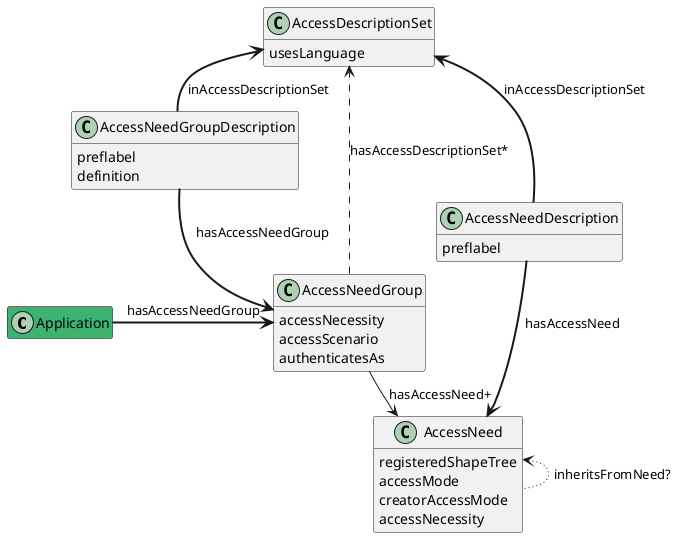 
@startuml
skinparam ranksep 25
skinparam nodesep 25
hide empty fields
hide empty methods

class Application #MediumSeaGreen

class AccessNeedGroup {
    accessNecessity
    accessScenario
    authenticatesAs
}
class AccessNeed {
    registeredShapeTree
    accessMode
    creatorAccessMode
    accessNecessity
}

class AccessDescriptionSet {
    usesLanguage
}
class AccessNeedGroupDescription {
    preflabel
    definition
}
class AccessNeedDescription {
    preflabel
}

Application -right-> AccessNeedGroup #line.bold : hasAccessNeedGroup

AccessNeedGroup --> AccessDescriptionSet #line.dashed : hasAccessDescriptionSet*
AccessNeedGroup -down-> AccessNeed : hasAccessNeed+

AccessNeed <-- AccessNeed #line.dotted : inheritsFromNeed?

AccessNeedGroupDescription -up-> AccessDescriptionSet #line.bold : inAccessDescriptionSet
AccessNeedGroupDescription --> AccessNeedGroup #line.bold : hasAccessNeedGroup

AccessNeedDescription -up-> AccessDescriptionSet #line.bold : inAccessDescriptionSet
AccessNeedDescription --> AccessNeed #line.bold : hasAccessNeed

@enduml

@startuml
skinparam classFontColor automatic
skinparam ranksep 25
skinparam nodesep 25
hide empty fields
hide empty methods

class Application #MediumSeaGreen

class AccessNeedGroup {
    accessNecessity
    accessScenario
    authenticatesAs
}
class AccessNeed {
    registeredShapeTree
    accessMode
    creatorAccessMode
    accessNecessity
    **hasPurpose**
}

class AccessDescriptionSet {
    usesLanguage
}
class AccessNeedGroupDescription {
    preflabel
    definition
}
class AccessNeedDescription {
    preflabel
    **definition**
}

class "<i>  Access Need  </i>" AS AccessNeed2 #lightgrey

Application --> AccessNeedGroup #line.bold : hasAccessNeedGroup
Application --> AccessDescriptionSet #line.dashed : hasAccessDescriptionSet*

AccessDescriptionSet --> AccessNeedGroupDescription #line.dashed : hasAccessNeed\nGroupDescription*
AccessDescriptionSet --> AccessNeedDescription #line.dashed : hasAccessNeed\nDescription*

AccessNeedGroup --> AccessNeedGroupDescription #line.dashed : hasAccessNeed\nGroupDescription*
AccessNeedGroup --> AccessNeed #line.bold : hasAccessNeed+

AccessNeed --> AccessNeedDescription #line.dashed : hasAccessNeed\nDescription*
AccessNeed ---> AccessNeed2 #line.dashed : hasAccessNeed*
AccessNeed2 --> AccessNeed #line.dotted : inheritsFromNeed?

@enduml